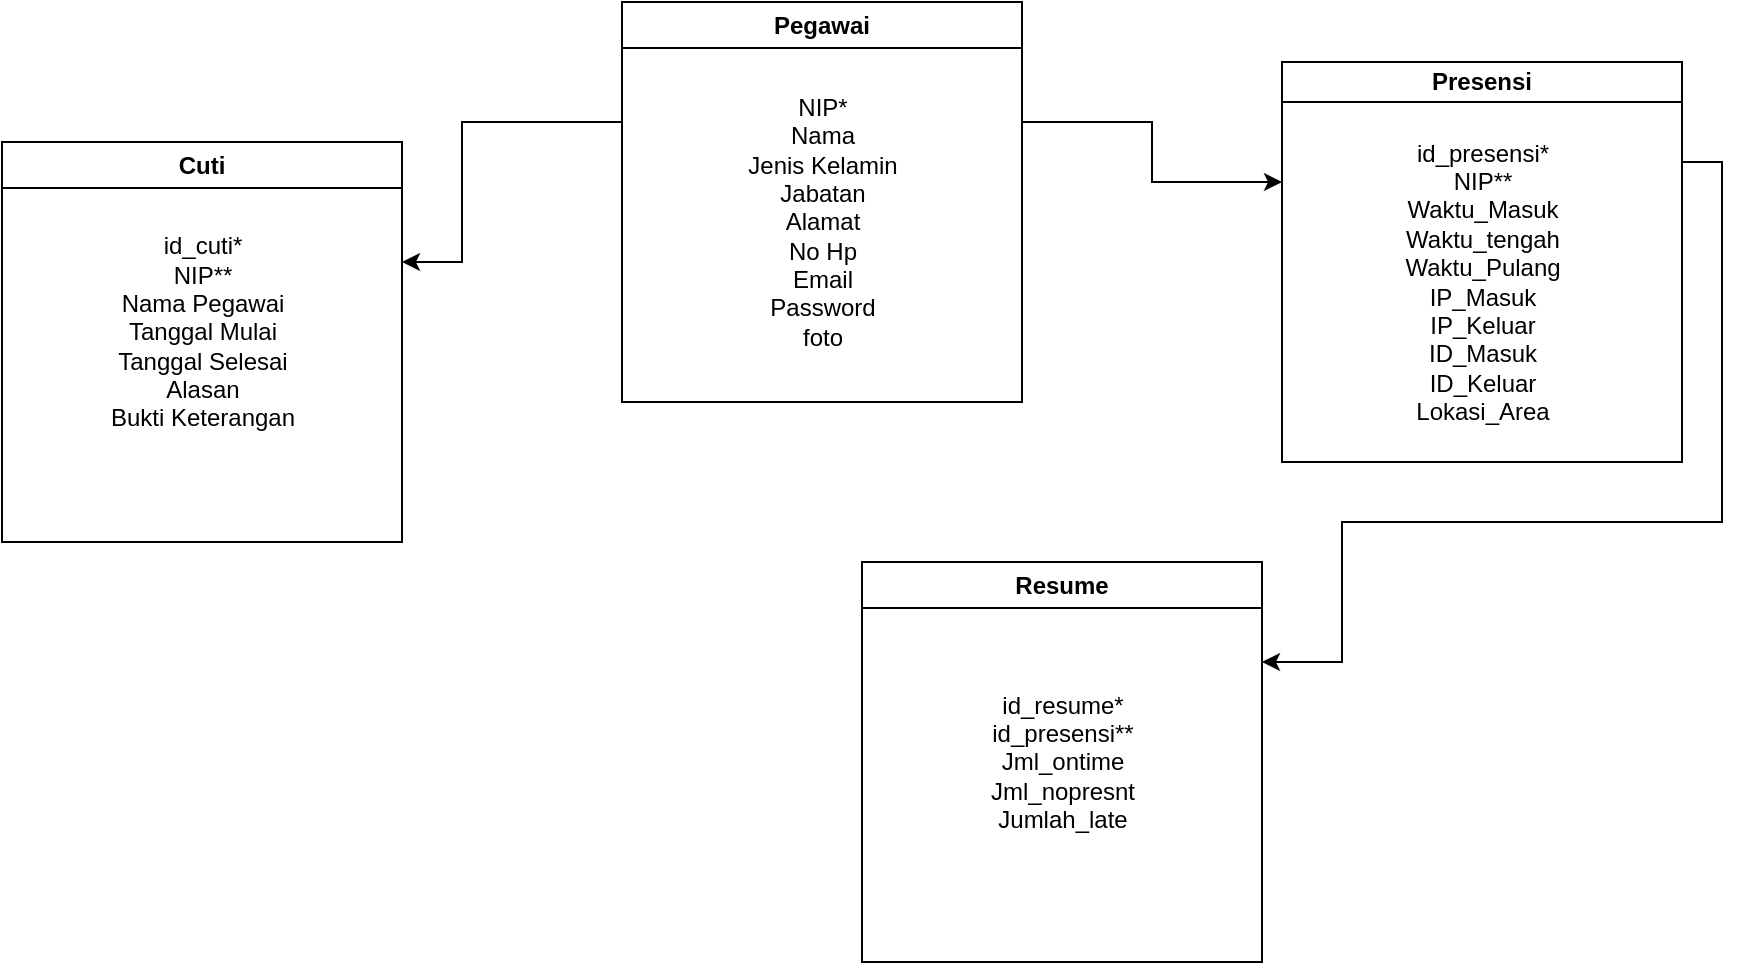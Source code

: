 <mxfile version="21.1.2" type="device">
  <diagram name="Страница-1" id="9QBA7CHi8jJhlV1cCXKf">
    <mxGraphModel dx="1776" dy="552" grid="1" gridSize="10" guides="1" tooltips="1" connect="1" arrows="1" fold="1" page="1" pageScale="1" pageWidth="850" pageHeight="1100" math="0" shadow="0">
      <root>
        <mxCell id="0" />
        <mxCell id="1" parent="0" />
        <mxCell id="LtwwY95N2a5h_CgHdRpu-1" value="Resume" style="swimlane;whiteSpace=wrap;html=1;" parent="1" vertex="1">
          <mxGeometry x="410" y="320" width="200" height="200" as="geometry" />
        </mxCell>
        <mxCell id="LtwwY95N2a5h_CgHdRpu-9" value="id_resume*&lt;br&gt;id_presensi**&lt;br&gt;Jml_ontime&lt;br&gt;Jml_nopresnt&lt;br&gt;Jumlah_late&lt;br&gt;" style="text;html=1;align=center;verticalAlign=middle;resizable=0;points=[];autosize=1;strokeColor=none;fillColor=none;" parent="LtwwY95N2a5h_CgHdRpu-1" vertex="1">
          <mxGeometry x="50" y="55" width="100" height="90" as="geometry" />
        </mxCell>
        <mxCell id="LtwwY95N2a5h_CgHdRpu-16" style="edgeStyle=orthogonalEdgeStyle;rounded=0;orthogonalLoop=1;jettySize=auto;html=1;exitX=1;exitY=0.5;exitDx=0;exitDy=0;" parent="1" source="LtwwY95N2a5h_CgHdRpu-2" edge="1">
          <mxGeometry relative="1" as="geometry">
            <mxPoint x="620" y="130" as="targetPoint" />
            <Array as="points">
              <mxPoint x="490" y="100" />
              <mxPoint x="555" y="100" />
              <mxPoint x="555" y="130" />
              <mxPoint x="620" y="130" />
            </Array>
          </mxGeometry>
        </mxCell>
        <mxCell id="LtwwY95N2a5h_CgHdRpu-23" style="edgeStyle=orthogonalEdgeStyle;rounded=0;orthogonalLoop=1;jettySize=auto;html=1;" parent="1" edge="1">
          <mxGeometry relative="1" as="geometry">
            <mxPoint x="290" y="90" as="sourcePoint" />
            <mxPoint x="180" y="170" as="targetPoint" />
            <Array as="points">
              <mxPoint x="290" y="100" />
              <mxPoint x="210" y="100" />
              <mxPoint x="210" y="170" />
            </Array>
          </mxGeometry>
        </mxCell>
        <mxCell id="LtwwY95N2a5h_CgHdRpu-2" value="Pegawai" style="swimlane;whiteSpace=wrap;html=1;" parent="1" vertex="1">
          <mxGeometry x="290" y="40" width="200" height="200" as="geometry" />
        </mxCell>
        <mxCell id="LtwwY95N2a5h_CgHdRpu-5" value="NIP*&lt;br&gt;Nama&lt;br&gt;Jenis Kelamin&lt;br&gt;Jabatan&lt;br&gt;Alamat&lt;br&gt;No Hp&lt;br&gt;Email&lt;br&gt;Password&lt;br&gt;foto" style="text;html=1;align=center;verticalAlign=middle;resizable=0;points=[];autosize=1;strokeColor=none;fillColor=none;" parent="LtwwY95N2a5h_CgHdRpu-2" vertex="1">
          <mxGeometry x="50" y="40" width="100" height="140" as="geometry" />
        </mxCell>
        <mxCell id="LtwwY95N2a5h_CgHdRpu-28" style="edgeStyle=orthogonalEdgeStyle;rounded=0;orthogonalLoop=1;jettySize=auto;html=1;exitX=1;exitY=0.25;exitDx=0;exitDy=0;entryX=1;entryY=0.25;entryDx=0;entryDy=0;" parent="1" source="LtwwY95N2a5h_CgHdRpu-3" target="LtwwY95N2a5h_CgHdRpu-1" edge="1">
          <mxGeometry relative="1" as="geometry">
            <mxPoint x="650" y="390" as="targetPoint" />
            <Array as="points">
              <mxPoint x="840" y="120" />
              <mxPoint x="840" y="300" />
              <mxPoint x="650" y="300" />
              <mxPoint x="650" y="370" />
            </Array>
          </mxGeometry>
        </mxCell>
        <mxCell id="LtwwY95N2a5h_CgHdRpu-3" value="Presensi" style="swimlane;whiteSpace=wrap;html=1;startSize=20;" parent="1" vertex="1">
          <mxGeometry x="620" y="70" width="200" height="200" as="geometry" />
        </mxCell>
        <mxCell id="LtwwY95N2a5h_CgHdRpu-7" value="id_presensi*&lt;br&gt;NIP**&lt;br&gt;Waktu_Masuk&lt;br&gt;Waktu_tengah&lt;br&gt;Waktu_Pulang&lt;br&gt;IP_Masuk&lt;br&gt;IP_Keluar&lt;br&gt;ID_Masuk&lt;br&gt;ID_Keluar&lt;br&gt;Lokasi_Area" style="text;html=1;align=center;verticalAlign=middle;resizable=0;points=[];autosize=1;strokeColor=none;fillColor=none;" parent="LtwwY95N2a5h_CgHdRpu-3" vertex="1">
          <mxGeometry x="50" y="30" width="100" height="160" as="geometry" />
        </mxCell>
        <mxCell id="LtwwY95N2a5h_CgHdRpu-4" value="Cuti" style="swimlane;whiteSpace=wrap;html=1;" parent="1" vertex="1">
          <mxGeometry x="-20" y="110" width="200" height="200" as="geometry" />
        </mxCell>
        <mxCell id="LtwwY95N2a5h_CgHdRpu-8" value="id_cuti*&lt;br&gt;NIP**&lt;br&gt;Nama Pegawai&lt;br&gt;Tanggal Mulai&lt;br&gt;Tanggal Selesai&lt;br&gt;Alasan&lt;br&gt;Bukti Keterangan" style="text;html=1;align=center;verticalAlign=middle;resizable=0;points=[];autosize=1;strokeColor=none;fillColor=none;" parent="LtwwY95N2a5h_CgHdRpu-4" vertex="1">
          <mxGeometry x="40" y="40" width="120" height="110" as="geometry" />
        </mxCell>
      </root>
    </mxGraphModel>
  </diagram>
</mxfile>
